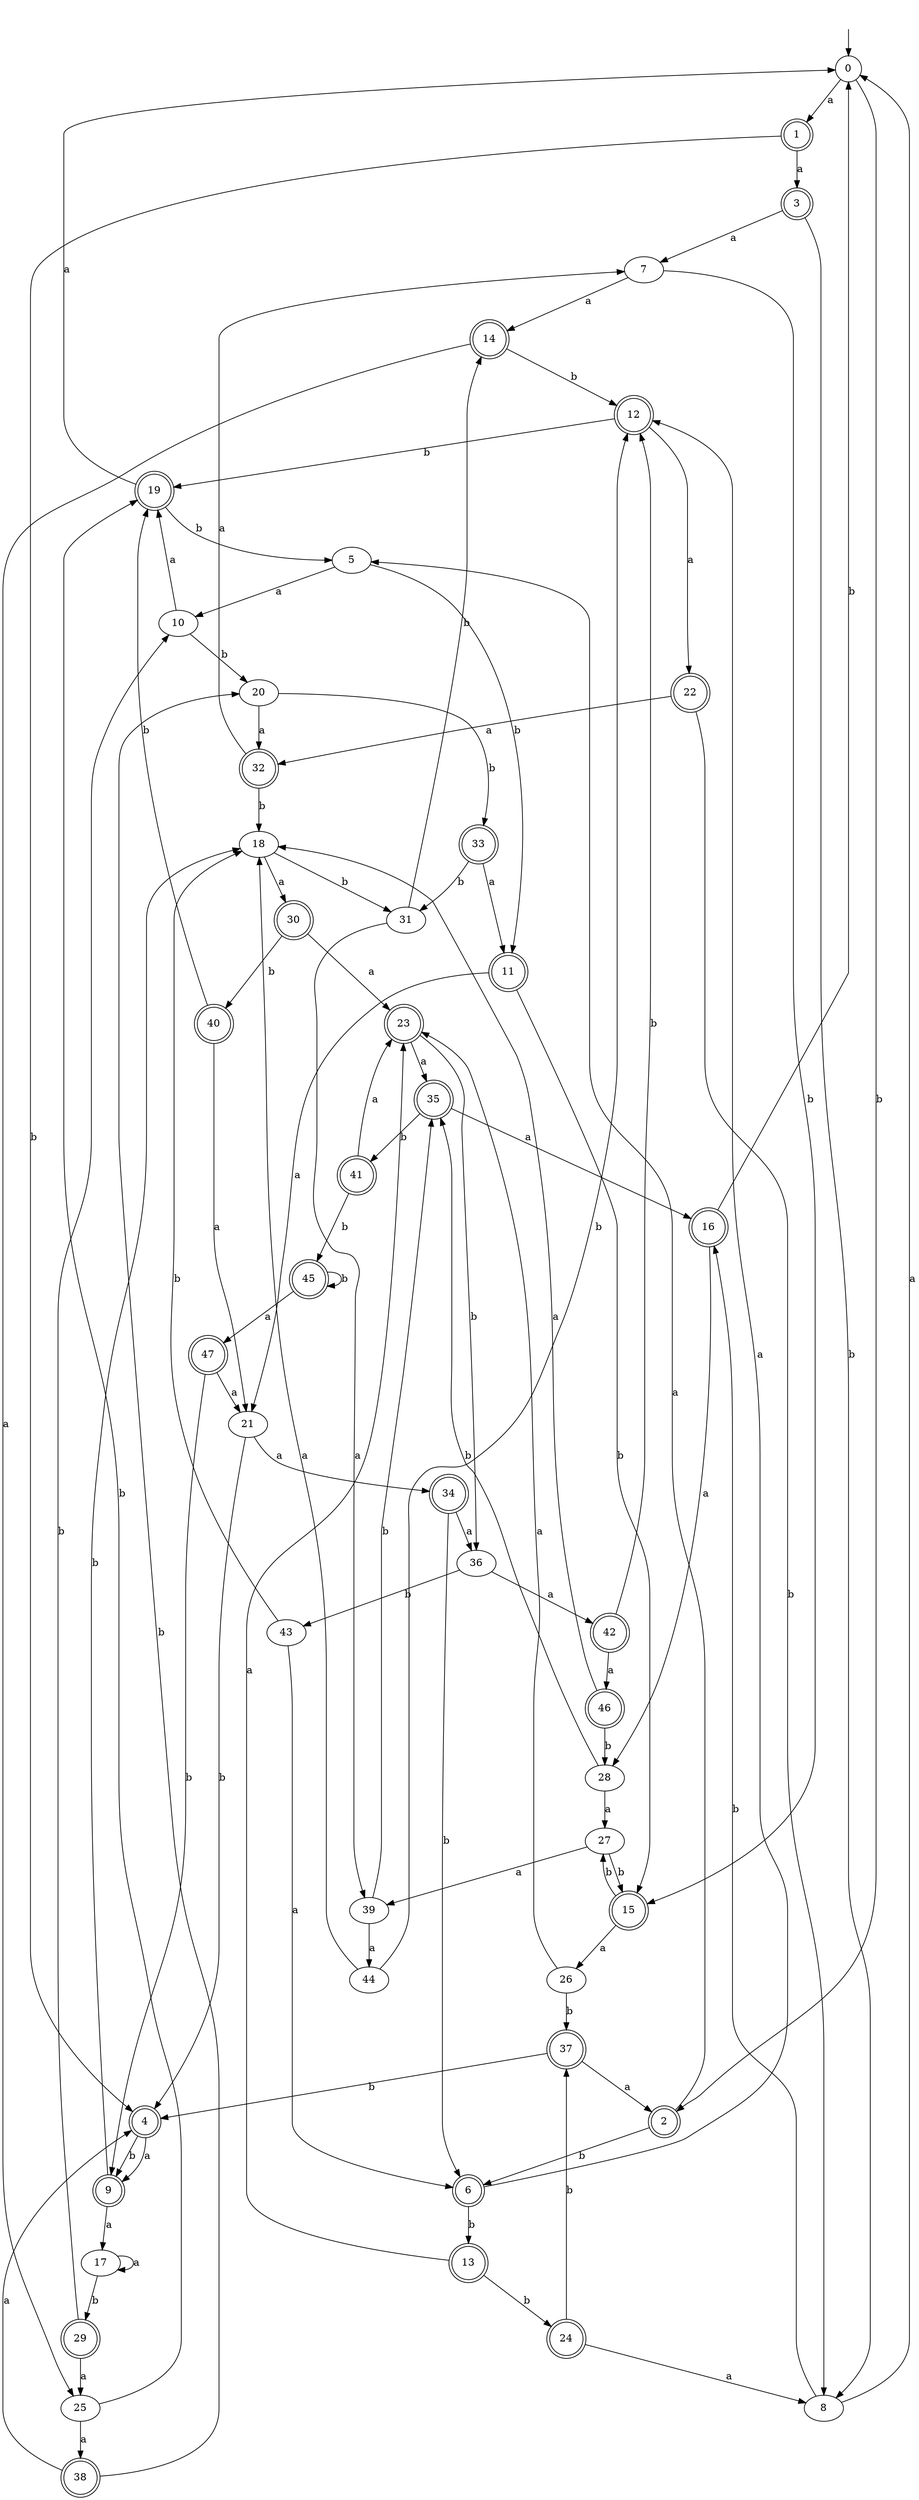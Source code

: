 digraph RandomDFA {
  __start0 [label="", shape=none];
  __start0 -> 0 [label=""];
  0 [shape=circle]
  0 -> 1 [label="a"]
  0 -> 2 [label="b"]
  1 [shape=doublecircle]
  1 -> 3 [label="a"]
  1 -> 4 [label="b"]
  2 [shape=doublecircle]
  2 -> 5 [label="a"]
  2 -> 6 [label="b"]
  3 [shape=doublecircle]
  3 -> 7 [label="a"]
  3 -> 8 [label="b"]
  4 [shape=doublecircle]
  4 -> 9 [label="a"]
  4 -> 9 [label="b"]
  5
  5 -> 10 [label="a"]
  5 -> 11 [label="b"]
  6 [shape=doublecircle]
  6 -> 12 [label="a"]
  6 -> 13 [label="b"]
  7
  7 -> 14 [label="a"]
  7 -> 15 [label="b"]
  8
  8 -> 0 [label="a"]
  8 -> 16 [label="b"]
  9 [shape=doublecircle]
  9 -> 17 [label="a"]
  9 -> 18 [label="b"]
  10
  10 -> 19 [label="a"]
  10 -> 20 [label="b"]
  11 [shape=doublecircle]
  11 -> 21 [label="a"]
  11 -> 15 [label="b"]
  12 [shape=doublecircle]
  12 -> 22 [label="a"]
  12 -> 19 [label="b"]
  13 [shape=doublecircle]
  13 -> 23 [label="a"]
  13 -> 24 [label="b"]
  14 [shape=doublecircle]
  14 -> 25 [label="a"]
  14 -> 12 [label="b"]
  15 [shape=doublecircle]
  15 -> 26 [label="a"]
  15 -> 27 [label="b"]
  16 [shape=doublecircle]
  16 -> 28 [label="a"]
  16 -> 0 [label="b"]
  17
  17 -> 17 [label="a"]
  17 -> 29 [label="b"]
  18
  18 -> 30 [label="a"]
  18 -> 31 [label="b"]
  19 [shape=doublecircle]
  19 -> 0 [label="a"]
  19 -> 5 [label="b"]
  20
  20 -> 32 [label="a"]
  20 -> 33 [label="b"]
  21
  21 -> 34 [label="a"]
  21 -> 4 [label="b"]
  22 [shape=doublecircle]
  22 -> 32 [label="a"]
  22 -> 8 [label="b"]
  23 [shape=doublecircle]
  23 -> 35 [label="a"]
  23 -> 36 [label="b"]
  24 [shape=doublecircle]
  24 -> 8 [label="a"]
  24 -> 37 [label="b"]
  25
  25 -> 38 [label="a"]
  25 -> 19 [label="b"]
  26
  26 -> 23 [label="a"]
  26 -> 37 [label="b"]
  27
  27 -> 39 [label="a"]
  27 -> 15 [label="b"]
  28
  28 -> 27 [label="a"]
  28 -> 35 [label="b"]
  29 [shape=doublecircle]
  29 -> 25 [label="a"]
  29 -> 10 [label="b"]
  30 [shape=doublecircle]
  30 -> 23 [label="a"]
  30 -> 40 [label="b"]
  31
  31 -> 39 [label="a"]
  31 -> 14 [label="b"]
  32 [shape=doublecircle]
  32 -> 7 [label="a"]
  32 -> 18 [label="b"]
  33 [shape=doublecircle]
  33 -> 11 [label="a"]
  33 -> 31 [label="b"]
  34 [shape=doublecircle]
  34 -> 36 [label="a"]
  34 -> 6 [label="b"]
  35 [shape=doublecircle]
  35 -> 16 [label="a"]
  35 -> 41 [label="b"]
  36
  36 -> 42 [label="a"]
  36 -> 43 [label="b"]
  37 [shape=doublecircle]
  37 -> 2 [label="a"]
  37 -> 4 [label="b"]
  38 [shape=doublecircle]
  38 -> 4 [label="a"]
  38 -> 20 [label="b"]
  39
  39 -> 44 [label="a"]
  39 -> 35 [label="b"]
  40 [shape=doublecircle]
  40 -> 21 [label="a"]
  40 -> 19 [label="b"]
  41 [shape=doublecircle]
  41 -> 23 [label="a"]
  41 -> 45 [label="b"]
  42 [shape=doublecircle]
  42 -> 46 [label="a"]
  42 -> 12 [label="b"]
  43
  43 -> 6 [label="a"]
  43 -> 18 [label="b"]
  44
  44 -> 18 [label="a"]
  44 -> 12 [label="b"]
  45 [shape=doublecircle]
  45 -> 47 [label="a"]
  45 -> 45 [label="b"]
  46 [shape=doublecircle]
  46 -> 18 [label="a"]
  46 -> 28 [label="b"]
  47 [shape=doublecircle]
  47 -> 21 [label="a"]
  47 -> 9 [label="b"]
}
